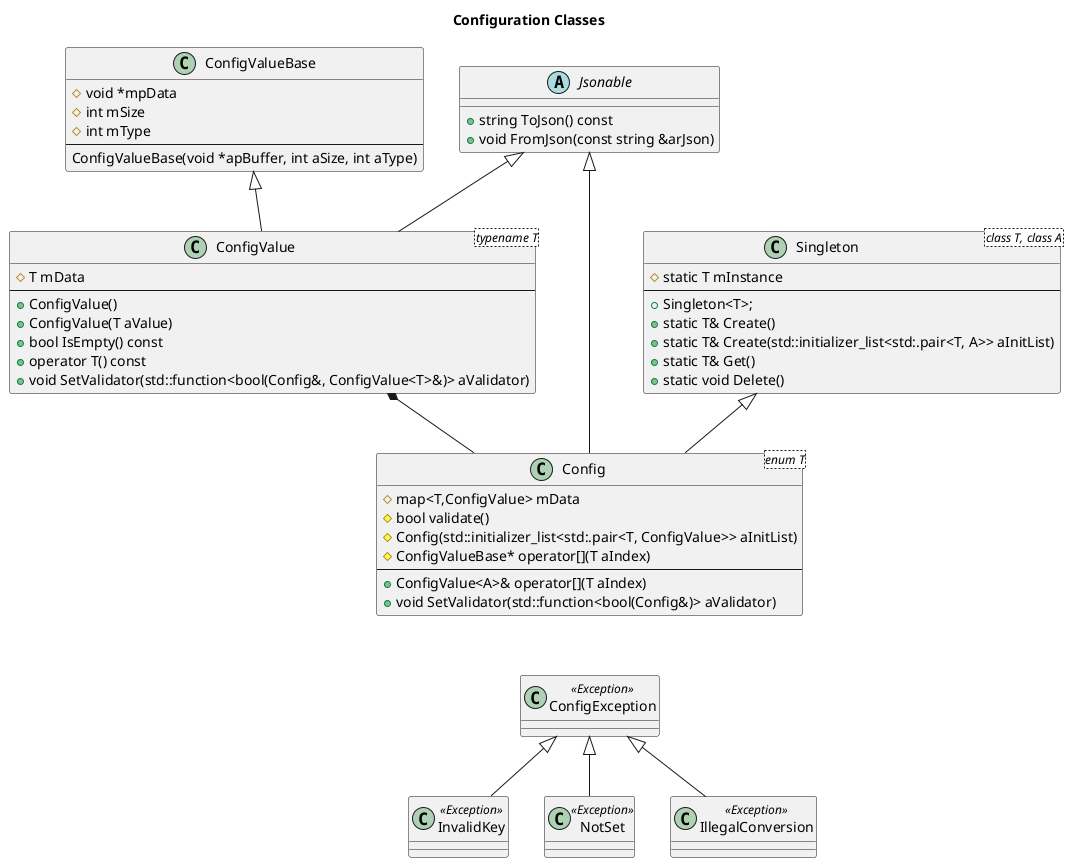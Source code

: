 @startuml

skinparam stereotypeCBackgroundColor<<Exception>> Red
'hide stereotype

title Configuration Classes

abstract class Jsonable {
    +string ToJson() const
    +void FromJson(const string &arJson)
}

class Singleton<class T, class A> {
    #static T mInstance
--
    +Singleton<T>;
    +static T& Create()
    +static T& Create(std::initializer_list<std:.pair<T, A>> aInitList)
    +static T& Get()
    +static void Delete()
}

class ConfigValueBase {
    #void *mpData
    #int mSize
    #int mType
--
    ConfigValueBase(void *apBuffer, int aSize, int aType)
}

class ConfigValue<typename T> {
    #T mData
--
    +ConfigValue()
    +ConfigValue(T aValue)
    +bool IsEmpty() const
    +operator T() const
    +void SetValidator(std::function<bool(Config&, ConfigValue<T>&)> aValidator)
}

class Config<enum T> {
    #map<T,ConfigValue> mData
    #bool validate()
    #Config(std::initializer_list<std:.pair<T, ConfigValue>> aInitList)
    #ConfigValueBase* operator[](T aIndex)
--
    +ConfigValue<A>& operator[](T aIndex)
    +void SetValidator(std::function<bool(Config&)> aValidator)
}

ConfigValueBase <|-- ConfigValue
ConfigValue *-- Config
Jsonable <|-- Config
Jsonable <|-- ConfigValue
Singleton <|-- Config

class ConfigException <<Exception>>
class InvalidKey <<Exception>>
class NotSet <<Exception>>
class IllegalConversion <<Exception>>

ConfigException <|-- InvalidKey
ConfigException <|-- NotSet
ConfigException <|-- IllegalConversion

Config <-down[hidden]- ConfigException

@enduml
